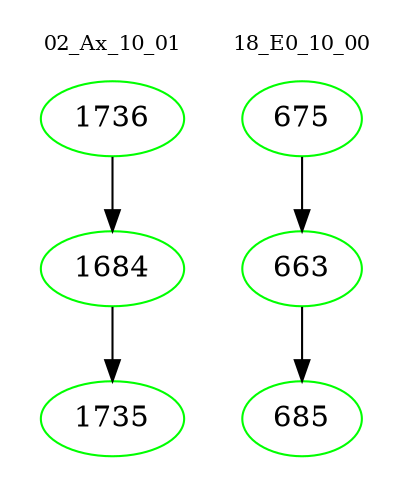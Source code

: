 digraph{
subgraph cluster_0 {
color = white
label = "02_Ax_10_01";
fontsize=10;
T0_1736 [label="1736", color="green"]
T0_1736 -> T0_1684 [color="black"]
T0_1684 [label="1684", color="green"]
T0_1684 -> T0_1735 [color="black"]
T0_1735 [label="1735", color="green"]
}
subgraph cluster_1 {
color = white
label = "18_E0_10_00";
fontsize=10;
T1_675 [label="675", color="green"]
T1_675 -> T1_663 [color="black"]
T1_663 [label="663", color="green"]
T1_663 -> T1_685 [color="black"]
T1_685 [label="685", color="green"]
}
}
